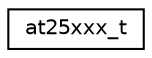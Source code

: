 digraph "Graphical Class Hierarchy"
{
 // LATEX_PDF_SIZE
  edge [fontname="Helvetica",fontsize="10",labelfontname="Helvetica",labelfontsize="10"];
  node [fontname="Helvetica",fontsize="10",shape=record];
  rankdir="LR";
  Node0 [label="at25xxx_t",height=0.2,width=0.4,color="black", fillcolor="white", style="filled",URL="$structat25xxx__t.html",tooltip="struct that represents an AT25XXX device"];
}
